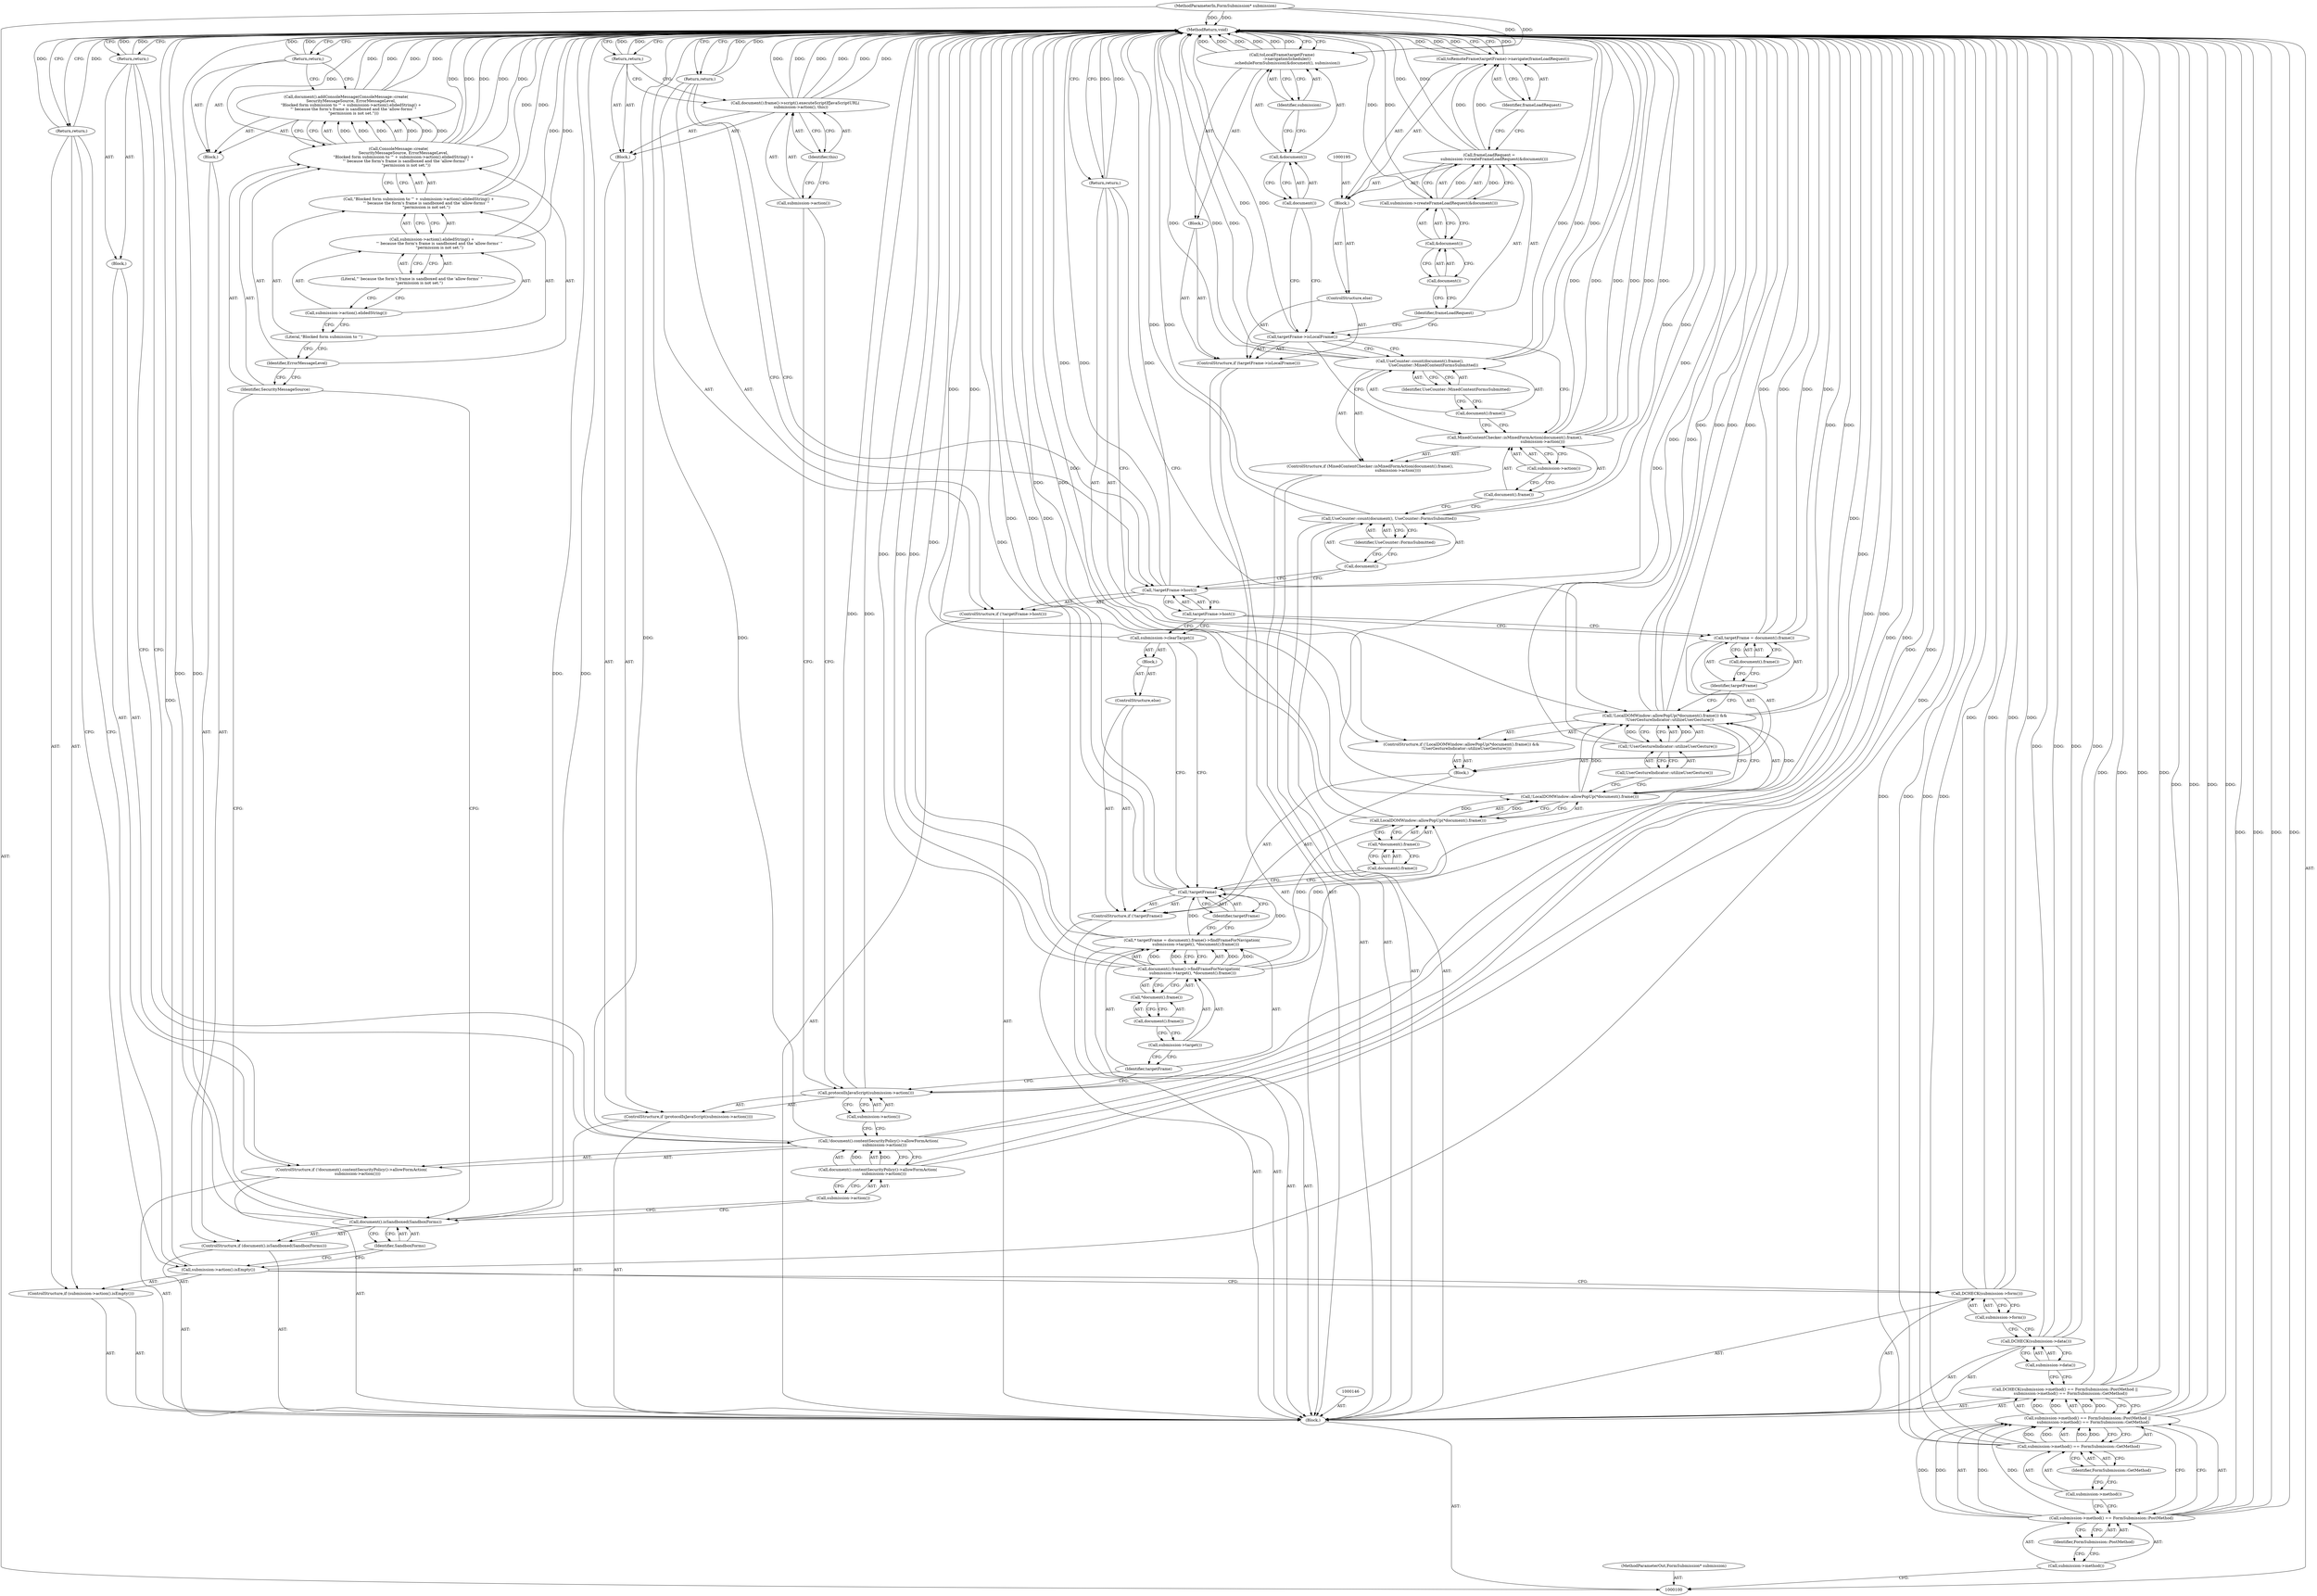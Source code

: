 digraph "0_Chrome_4ac4aff49c4c539bce6d8a0d8800c01324bb6bc0" {
"1000203" [label="(MethodReturn,void)"];
"1000101" [label="(MethodParameterIn,FormSubmission* submission)"];
"1000350" [label="(MethodParameterOut,FormSubmission* submission)"];
"1000102" [label="(Block,)"];
"1000125" [label="(Identifier,ErrorMessageLevel)"];
"1000124" [label="(Identifier,SecurityMessageSource)"];
"1000128" [label="(Call,submission->action().elidedString() +\n            \"' because the form's frame is sandboxed and the 'allow-forms' \"\n            \"permission is not set.\")"];
"1000129" [label="(Call,submission->action().elidedString())"];
"1000126" [label="(Call,\"Blocked form submission to '\" + submission->action().elidedString() +\n            \"' because the form's frame is sandboxed and the 'allow-forms' \"\n            \"permission is not set.\")"];
"1000127" [label="(Literal,\"Blocked form submission to '\")"];
"1000130" [label="(Literal,\"' because the form's frame is sandboxed and the 'allow-forms' \"\n            \"permission is not set.\")"];
"1000131" [label="(Return,return;)"];
"1000132" [label="(ControlStructure,if (!document().contentSecurityPolicy()->allowFormAction(\n          submission->action())))"];
"1000133" [label="(Call,!document().contentSecurityPolicy()->allowFormAction(\n          submission->action()))"];
"1000134" [label="(Call,document().contentSecurityPolicy()->allowFormAction(\n          submission->action()))"];
"1000135" [label="(Call,submission->action())"];
"1000136" [label="(Block,)"];
"1000137" [label="(Return,return;)"];
"1000103" [label="(Call,DCHECK(submission->method() == FormSubmission::PostMethod ||\n         submission->method() == FormSubmission::GetMethod))"];
"1000107" [label="(Identifier,FormSubmission::PostMethod)"];
"1000104" [label="(Call,submission->method() == FormSubmission::PostMethod ||\n         submission->method() == FormSubmission::GetMethod)"];
"1000105" [label="(Call,submission->method() == FormSubmission::PostMethod)"];
"1000106" [label="(Call,submission->method())"];
"1000140" [label="(Call,submission->action())"];
"1000138" [label="(ControlStructure,if (protocolIsJavaScript(submission->action())))"];
"1000141" [label="(Block,)"];
"1000139" [label="(Call,protocolIsJavaScript(submission->action()))"];
"1000142" [label="(Call,document().frame()->script().executeScriptIfJavaScriptURL(\n         submission->action(), this))"];
"1000144" [label="(Identifier,this)"];
"1000143" [label="(Call,submission->action())"];
"1000145" [label="(Return,return;)"];
"1000149" [label="(Call,document().frame()->findFrameForNavigation(\n      submission->target(), *document().frame()))"];
"1000147" [label="(Call,* targetFrame = document().frame()->findFrameForNavigation(\n      submission->target(), *document().frame()))"];
"1000148" [label="(Identifier,targetFrame)"];
"1000151" [label="(Call,*document().frame())"];
"1000152" [label="(Call,document().frame())"];
"1000150" [label="(Call,submission->target())"];
"1000110" [label="(Identifier,FormSubmission::GetMethod)"];
"1000108" [label="(Call,submission->method() == FormSubmission::GetMethod)"];
"1000109" [label="(Call,submission->method())"];
"1000153" [label="(ControlStructure,if (!targetFrame))"];
"1000156" [label="(Block,)"];
"1000154" [label="(Call,!targetFrame)"];
"1000155" [label="(Identifier,targetFrame)"];
"1000161" [label="(Call,*document().frame())"];
"1000162" [label="(Call,document().frame())"];
"1000157" [label="(ControlStructure,if (!LocalDOMWindow::allowPopUp(*document().frame()) &&\n        !UserGestureIndicator::utilizeUserGesture()))"];
"1000158" [label="(Call,!LocalDOMWindow::allowPopUp(*document().frame()) &&\n        !UserGestureIndicator::utilizeUserGesture())"];
"1000159" [label="(Call,!LocalDOMWindow::allowPopUp(*document().frame()))"];
"1000160" [label="(Call,LocalDOMWindow::allowPopUp(*document().frame()))"];
"1000163" [label="(Call,!UserGestureIndicator::utilizeUserGesture())"];
"1000164" [label="(Call,UserGestureIndicator::utilizeUserGesture())"];
"1000165" [label="(Return,return;)"];
"1000168" [label="(Call,document().frame())"];
"1000166" [label="(Call,targetFrame = document().frame())"];
"1000167" [label="(Identifier,targetFrame)"];
"1000169" [label="(ControlStructure,else)"];
"1000170" [label="(Block,)"];
"1000171" [label="(Call,submission->clearTarget())"];
"1000172" [label="(ControlStructure,if (!targetFrame->host()))"];
"1000173" [label="(Call,!targetFrame->host())"];
"1000174" [label="(Call,targetFrame->host())"];
"1000175" [label="(Return,return;)"];
"1000111" [label="(Call,DCHECK(submission->data()))"];
"1000112" [label="(Call,submission->data())"];
"1000176" [label="(Call,UseCounter::count(document(), UseCounter::FormsSubmitted))"];
"1000177" [label="(Call,document())"];
"1000178" [label="(Identifier,UseCounter::FormsSubmitted)"];
"1000179" [label="(ControlStructure,if (MixedContentChecker::isMixedFormAction(document().frame(),\n                                             submission->action())))"];
"1000181" [label="(Call,document().frame())"];
"1000180" [label="(Call,MixedContentChecker::isMixedFormAction(document().frame(),\n                                             submission->action()))"];
"1000182" [label="(Call,submission->action())"];
"1000184" [label="(Call,document().frame())"];
"1000183" [label="(Call,UseCounter::count(document().frame(),\n                      UseCounter::MixedContentFormsSubmitted))"];
"1000185" [label="(Identifier,UseCounter::MixedContentFormsSubmitted)"];
"1000186" [label="(ControlStructure,if (targetFrame->isLocalFrame()))"];
"1000188" [label="(Block,)"];
"1000187" [label="(Call,targetFrame->isLocalFrame())"];
"1000189" [label="(Call,toLocalFrame(targetFrame)\n        ->navigationScheduler()\n        .scheduleFormSubmission(&document(), submission))"];
"1000113" [label="(Call,DCHECK(submission->form()))"];
"1000114" [label="(Call,submission->form())"];
"1000190" [label="(Call,&document())"];
"1000191" [label="(Call,document())"];
"1000192" [label="(Identifier,submission)"];
"1000193" [label="(ControlStructure,else)"];
"1000196" [label="(Call,frameLoadRequest =\n        submission->createFrameLoadRequest(&document()))"];
"1000197" [label="(Identifier,frameLoadRequest)"];
"1000194" [label="(Block,)"];
"1000199" [label="(Call,&document())"];
"1000200" [label="(Call,document())"];
"1000198" [label="(Call,submission->createFrameLoadRequest(&document()))"];
"1000201" [label="(Call,toRemoteFrame(targetFrame)->navigate(frameLoadRequest))"];
"1000202" [label="(Identifier,frameLoadRequest)"];
"1000115" [label="(ControlStructure,if (submission->action().isEmpty()))"];
"1000116" [label="(Call,submission->action().isEmpty())"];
"1000117" [label="(Return,return;)"];
"1000118" [label="(ControlStructure,if (document().isSandboxed(SandboxForms)))"];
"1000120" [label="(Identifier,SandboxForms)"];
"1000121" [label="(Block,)"];
"1000119" [label="(Call,document().isSandboxed(SandboxForms))"];
"1000123" [label="(Call,ConsoleMessage::create(\n        SecurityMessageSource, ErrorMessageLevel,\n        \"Blocked form submission to '\" + submission->action().elidedString() +\n            \"' because the form's frame is sandboxed and the 'allow-forms' \"\n            \"permission is not set.\"))"];
"1000122" [label="(Call,document().addConsoleMessage(ConsoleMessage::create(\n        SecurityMessageSource, ErrorMessageLevel,\n        \"Blocked form submission to '\" + submission->action().elidedString() +\n            \"' because the form's frame is sandboxed and the 'allow-forms' \"\n            \"permission is not set.\")))"];
"1000203" -> "1000100"  [label="AST: "];
"1000203" -> "1000117"  [label="CFG: "];
"1000203" -> "1000131"  [label="CFG: "];
"1000203" -> "1000137"  [label="CFG: "];
"1000203" -> "1000145"  [label="CFG: "];
"1000203" -> "1000165"  [label="CFG: "];
"1000203" -> "1000175"  [label="CFG: "];
"1000203" -> "1000189"  [label="CFG: "];
"1000203" -> "1000201"  [label="CFG: "];
"1000145" -> "1000203"  [label="DDG: "];
"1000165" -> "1000203"  [label="DDG: "];
"1000137" -> "1000203"  [label="DDG: "];
"1000131" -> "1000203"  [label="DDG: "];
"1000175" -> "1000203"  [label="DDG: "];
"1000104" -> "1000203"  [label="DDG: "];
"1000104" -> "1000203"  [label="DDG: "];
"1000183" -> "1000203"  [label="DDG: "];
"1000183" -> "1000203"  [label="DDG: "];
"1000183" -> "1000203"  [label="DDG: "];
"1000189" -> "1000203"  [label="DDG: "];
"1000189" -> "1000203"  [label="DDG: "];
"1000189" -> "1000203"  [label="DDG: "];
"1000103" -> "1000203"  [label="DDG: "];
"1000103" -> "1000203"  [label="DDG: "];
"1000180" -> "1000203"  [label="DDG: "];
"1000180" -> "1000203"  [label="DDG: "];
"1000180" -> "1000203"  [label="DDG: "];
"1000154" -> "1000203"  [label="DDG: "];
"1000154" -> "1000203"  [label="DDG: "];
"1000198" -> "1000203"  [label="DDG: "];
"1000149" -> "1000203"  [label="DDG: "];
"1000149" -> "1000203"  [label="DDG: "];
"1000126" -> "1000203"  [label="DDG: "];
"1000119" -> "1000203"  [label="DDG: "];
"1000119" -> "1000203"  [label="DDG: "];
"1000176" -> "1000203"  [label="DDG: "];
"1000176" -> "1000203"  [label="DDG: "];
"1000158" -> "1000203"  [label="DDG: "];
"1000158" -> "1000203"  [label="DDG: "];
"1000158" -> "1000203"  [label="DDG: "];
"1000166" -> "1000203"  [label="DDG: "];
"1000166" -> "1000203"  [label="DDG: "];
"1000163" -> "1000203"  [label="DDG: "];
"1000123" -> "1000203"  [label="DDG: "];
"1000123" -> "1000203"  [label="DDG: "];
"1000123" -> "1000203"  [label="DDG: "];
"1000187" -> "1000203"  [label="DDG: "];
"1000142" -> "1000203"  [label="DDG: "];
"1000142" -> "1000203"  [label="DDG: "];
"1000142" -> "1000203"  [label="DDG: "];
"1000201" -> "1000203"  [label="DDG: "];
"1000201" -> "1000203"  [label="DDG: "];
"1000105" -> "1000203"  [label="DDG: "];
"1000105" -> "1000203"  [label="DDG: "];
"1000113" -> "1000203"  [label="DDG: "];
"1000113" -> "1000203"  [label="DDG: "];
"1000159" -> "1000203"  [label="DDG: "];
"1000122" -> "1000203"  [label="DDG: "];
"1000122" -> "1000203"  [label="DDG: "];
"1000139" -> "1000203"  [label="DDG: "];
"1000139" -> "1000203"  [label="DDG: "];
"1000128" -> "1000203"  [label="DDG: "];
"1000133" -> "1000203"  [label="DDG: "];
"1000133" -> "1000203"  [label="DDG: "];
"1000147" -> "1000203"  [label="DDG: "];
"1000111" -> "1000203"  [label="DDG: "];
"1000111" -> "1000203"  [label="DDG: "];
"1000134" -> "1000203"  [label="DDG: "];
"1000101" -> "1000203"  [label="DDG: "];
"1000108" -> "1000203"  [label="DDG: "];
"1000108" -> "1000203"  [label="DDG: "];
"1000173" -> "1000203"  [label="DDG: "];
"1000173" -> "1000203"  [label="DDG: "];
"1000171" -> "1000203"  [label="DDG: "];
"1000116" -> "1000203"  [label="DDG: "];
"1000160" -> "1000203"  [label="DDG: "];
"1000196" -> "1000203"  [label="DDG: "];
"1000117" -> "1000203"  [label="DDG: "];
"1000101" -> "1000100"  [label="AST: "];
"1000101" -> "1000203"  [label="DDG: "];
"1000101" -> "1000189"  [label="DDG: "];
"1000350" -> "1000100"  [label="AST: "];
"1000102" -> "1000100"  [label="AST: "];
"1000103" -> "1000102"  [label="AST: "];
"1000111" -> "1000102"  [label="AST: "];
"1000113" -> "1000102"  [label="AST: "];
"1000115" -> "1000102"  [label="AST: "];
"1000118" -> "1000102"  [label="AST: "];
"1000132" -> "1000102"  [label="AST: "];
"1000138" -> "1000102"  [label="AST: "];
"1000146" -> "1000102"  [label="AST: "];
"1000147" -> "1000102"  [label="AST: "];
"1000153" -> "1000102"  [label="AST: "];
"1000172" -> "1000102"  [label="AST: "];
"1000176" -> "1000102"  [label="AST: "];
"1000179" -> "1000102"  [label="AST: "];
"1000186" -> "1000102"  [label="AST: "];
"1000125" -> "1000123"  [label="AST: "];
"1000125" -> "1000124"  [label="CFG: "];
"1000127" -> "1000125"  [label="CFG: "];
"1000124" -> "1000123"  [label="AST: "];
"1000124" -> "1000119"  [label="CFG: "];
"1000125" -> "1000124"  [label="CFG: "];
"1000128" -> "1000126"  [label="AST: "];
"1000128" -> "1000130"  [label="CFG: "];
"1000129" -> "1000128"  [label="AST: "];
"1000130" -> "1000128"  [label="AST: "];
"1000126" -> "1000128"  [label="CFG: "];
"1000128" -> "1000203"  [label="DDG: "];
"1000129" -> "1000128"  [label="AST: "];
"1000129" -> "1000127"  [label="CFG: "];
"1000130" -> "1000129"  [label="CFG: "];
"1000126" -> "1000123"  [label="AST: "];
"1000126" -> "1000128"  [label="CFG: "];
"1000127" -> "1000126"  [label="AST: "];
"1000128" -> "1000126"  [label="AST: "];
"1000123" -> "1000126"  [label="CFG: "];
"1000126" -> "1000203"  [label="DDG: "];
"1000127" -> "1000126"  [label="AST: "];
"1000127" -> "1000125"  [label="CFG: "];
"1000129" -> "1000127"  [label="CFG: "];
"1000130" -> "1000128"  [label="AST: "];
"1000130" -> "1000129"  [label="CFG: "];
"1000128" -> "1000130"  [label="CFG: "];
"1000131" -> "1000121"  [label="AST: "];
"1000131" -> "1000122"  [label="CFG: "];
"1000203" -> "1000131"  [label="CFG: "];
"1000131" -> "1000203"  [label="DDG: "];
"1000132" -> "1000102"  [label="AST: "];
"1000133" -> "1000132"  [label="AST: "];
"1000136" -> "1000132"  [label="AST: "];
"1000133" -> "1000132"  [label="AST: "];
"1000133" -> "1000134"  [label="CFG: "];
"1000134" -> "1000133"  [label="AST: "];
"1000137" -> "1000133"  [label="CFG: "];
"1000140" -> "1000133"  [label="CFG: "];
"1000133" -> "1000203"  [label="DDG: "];
"1000133" -> "1000203"  [label="DDG: "];
"1000134" -> "1000133"  [label="DDG: "];
"1000134" -> "1000133"  [label="AST: "];
"1000134" -> "1000135"  [label="CFG: "];
"1000135" -> "1000134"  [label="AST: "];
"1000133" -> "1000134"  [label="CFG: "];
"1000134" -> "1000203"  [label="DDG: "];
"1000134" -> "1000133"  [label="DDG: "];
"1000135" -> "1000134"  [label="AST: "];
"1000135" -> "1000119"  [label="CFG: "];
"1000134" -> "1000135"  [label="CFG: "];
"1000136" -> "1000132"  [label="AST: "];
"1000137" -> "1000136"  [label="AST: "];
"1000137" -> "1000136"  [label="AST: "];
"1000137" -> "1000133"  [label="CFG: "];
"1000203" -> "1000137"  [label="CFG: "];
"1000137" -> "1000203"  [label="DDG: "];
"1000103" -> "1000102"  [label="AST: "];
"1000103" -> "1000104"  [label="CFG: "];
"1000104" -> "1000103"  [label="AST: "];
"1000112" -> "1000103"  [label="CFG: "];
"1000103" -> "1000203"  [label="DDG: "];
"1000103" -> "1000203"  [label="DDG: "];
"1000104" -> "1000103"  [label="DDG: "];
"1000104" -> "1000103"  [label="DDG: "];
"1000107" -> "1000105"  [label="AST: "];
"1000107" -> "1000106"  [label="CFG: "];
"1000105" -> "1000107"  [label="CFG: "];
"1000104" -> "1000103"  [label="AST: "];
"1000104" -> "1000105"  [label="CFG: "];
"1000104" -> "1000108"  [label="CFG: "];
"1000105" -> "1000104"  [label="AST: "];
"1000108" -> "1000104"  [label="AST: "];
"1000103" -> "1000104"  [label="CFG: "];
"1000104" -> "1000203"  [label="DDG: "];
"1000104" -> "1000203"  [label="DDG: "];
"1000104" -> "1000103"  [label="DDG: "];
"1000104" -> "1000103"  [label="DDG: "];
"1000105" -> "1000104"  [label="DDG: "];
"1000105" -> "1000104"  [label="DDG: "];
"1000108" -> "1000104"  [label="DDG: "];
"1000108" -> "1000104"  [label="DDG: "];
"1000105" -> "1000104"  [label="AST: "];
"1000105" -> "1000107"  [label="CFG: "];
"1000106" -> "1000105"  [label="AST: "];
"1000107" -> "1000105"  [label="AST: "];
"1000109" -> "1000105"  [label="CFG: "];
"1000104" -> "1000105"  [label="CFG: "];
"1000105" -> "1000203"  [label="DDG: "];
"1000105" -> "1000203"  [label="DDG: "];
"1000105" -> "1000104"  [label="DDG: "];
"1000105" -> "1000104"  [label="DDG: "];
"1000106" -> "1000105"  [label="AST: "];
"1000106" -> "1000100"  [label="CFG: "];
"1000107" -> "1000106"  [label="CFG: "];
"1000140" -> "1000139"  [label="AST: "];
"1000140" -> "1000133"  [label="CFG: "];
"1000139" -> "1000140"  [label="CFG: "];
"1000138" -> "1000102"  [label="AST: "];
"1000139" -> "1000138"  [label="AST: "];
"1000141" -> "1000138"  [label="AST: "];
"1000141" -> "1000138"  [label="AST: "];
"1000142" -> "1000141"  [label="AST: "];
"1000145" -> "1000141"  [label="AST: "];
"1000139" -> "1000138"  [label="AST: "];
"1000139" -> "1000140"  [label="CFG: "];
"1000140" -> "1000139"  [label="AST: "];
"1000143" -> "1000139"  [label="CFG: "];
"1000148" -> "1000139"  [label="CFG: "];
"1000139" -> "1000203"  [label="DDG: "];
"1000139" -> "1000203"  [label="DDG: "];
"1000142" -> "1000141"  [label="AST: "];
"1000142" -> "1000144"  [label="CFG: "];
"1000143" -> "1000142"  [label="AST: "];
"1000144" -> "1000142"  [label="AST: "];
"1000145" -> "1000142"  [label="CFG: "];
"1000142" -> "1000203"  [label="DDG: "];
"1000142" -> "1000203"  [label="DDG: "];
"1000142" -> "1000203"  [label="DDG: "];
"1000144" -> "1000142"  [label="AST: "];
"1000144" -> "1000143"  [label="CFG: "];
"1000142" -> "1000144"  [label="CFG: "];
"1000143" -> "1000142"  [label="AST: "];
"1000143" -> "1000139"  [label="CFG: "];
"1000144" -> "1000143"  [label="CFG: "];
"1000145" -> "1000141"  [label="AST: "];
"1000145" -> "1000142"  [label="CFG: "];
"1000203" -> "1000145"  [label="CFG: "];
"1000145" -> "1000203"  [label="DDG: "];
"1000149" -> "1000147"  [label="AST: "];
"1000149" -> "1000151"  [label="CFG: "];
"1000150" -> "1000149"  [label="AST: "];
"1000151" -> "1000149"  [label="AST: "];
"1000147" -> "1000149"  [label="CFG: "];
"1000149" -> "1000203"  [label="DDG: "];
"1000149" -> "1000203"  [label="DDG: "];
"1000149" -> "1000147"  [label="DDG: "];
"1000149" -> "1000147"  [label="DDG: "];
"1000149" -> "1000160"  [label="DDG: "];
"1000147" -> "1000102"  [label="AST: "];
"1000147" -> "1000149"  [label="CFG: "];
"1000148" -> "1000147"  [label="AST: "];
"1000149" -> "1000147"  [label="AST: "];
"1000155" -> "1000147"  [label="CFG: "];
"1000147" -> "1000203"  [label="DDG: "];
"1000149" -> "1000147"  [label="DDG: "];
"1000149" -> "1000147"  [label="DDG: "];
"1000147" -> "1000154"  [label="DDG: "];
"1000148" -> "1000147"  [label="AST: "];
"1000148" -> "1000139"  [label="CFG: "];
"1000150" -> "1000148"  [label="CFG: "];
"1000151" -> "1000149"  [label="AST: "];
"1000151" -> "1000152"  [label="CFG: "];
"1000152" -> "1000151"  [label="AST: "];
"1000149" -> "1000151"  [label="CFG: "];
"1000152" -> "1000151"  [label="AST: "];
"1000152" -> "1000150"  [label="CFG: "];
"1000151" -> "1000152"  [label="CFG: "];
"1000150" -> "1000149"  [label="AST: "];
"1000150" -> "1000148"  [label="CFG: "];
"1000152" -> "1000150"  [label="CFG: "];
"1000110" -> "1000108"  [label="AST: "];
"1000110" -> "1000109"  [label="CFG: "];
"1000108" -> "1000110"  [label="CFG: "];
"1000108" -> "1000104"  [label="AST: "];
"1000108" -> "1000110"  [label="CFG: "];
"1000109" -> "1000108"  [label="AST: "];
"1000110" -> "1000108"  [label="AST: "];
"1000104" -> "1000108"  [label="CFG: "];
"1000108" -> "1000203"  [label="DDG: "];
"1000108" -> "1000203"  [label="DDG: "];
"1000108" -> "1000104"  [label="DDG: "];
"1000108" -> "1000104"  [label="DDG: "];
"1000109" -> "1000108"  [label="AST: "];
"1000109" -> "1000105"  [label="CFG: "];
"1000110" -> "1000109"  [label="CFG: "];
"1000153" -> "1000102"  [label="AST: "];
"1000154" -> "1000153"  [label="AST: "];
"1000156" -> "1000153"  [label="AST: "];
"1000169" -> "1000153"  [label="AST: "];
"1000156" -> "1000153"  [label="AST: "];
"1000157" -> "1000156"  [label="AST: "];
"1000166" -> "1000156"  [label="AST: "];
"1000154" -> "1000153"  [label="AST: "];
"1000154" -> "1000155"  [label="CFG: "];
"1000155" -> "1000154"  [label="AST: "];
"1000162" -> "1000154"  [label="CFG: "];
"1000171" -> "1000154"  [label="CFG: "];
"1000154" -> "1000203"  [label="DDG: "];
"1000154" -> "1000203"  [label="DDG: "];
"1000147" -> "1000154"  [label="DDG: "];
"1000155" -> "1000154"  [label="AST: "];
"1000155" -> "1000147"  [label="CFG: "];
"1000154" -> "1000155"  [label="CFG: "];
"1000161" -> "1000160"  [label="AST: "];
"1000161" -> "1000162"  [label="CFG: "];
"1000162" -> "1000161"  [label="AST: "];
"1000160" -> "1000161"  [label="CFG: "];
"1000162" -> "1000161"  [label="AST: "];
"1000162" -> "1000154"  [label="CFG: "];
"1000161" -> "1000162"  [label="CFG: "];
"1000157" -> "1000156"  [label="AST: "];
"1000158" -> "1000157"  [label="AST: "];
"1000165" -> "1000157"  [label="AST: "];
"1000158" -> "1000157"  [label="AST: "];
"1000158" -> "1000159"  [label="CFG: "];
"1000158" -> "1000163"  [label="CFG: "];
"1000159" -> "1000158"  [label="AST: "];
"1000163" -> "1000158"  [label="AST: "];
"1000165" -> "1000158"  [label="CFG: "];
"1000167" -> "1000158"  [label="CFG: "];
"1000158" -> "1000203"  [label="DDG: "];
"1000158" -> "1000203"  [label="DDG: "];
"1000158" -> "1000203"  [label="DDG: "];
"1000159" -> "1000158"  [label="DDG: "];
"1000163" -> "1000158"  [label="DDG: "];
"1000159" -> "1000158"  [label="AST: "];
"1000159" -> "1000160"  [label="CFG: "];
"1000160" -> "1000159"  [label="AST: "];
"1000164" -> "1000159"  [label="CFG: "];
"1000158" -> "1000159"  [label="CFG: "];
"1000159" -> "1000203"  [label="DDG: "];
"1000159" -> "1000158"  [label="DDG: "];
"1000160" -> "1000159"  [label="DDG: "];
"1000160" -> "1000159"  [label="AST: "];
"1000160" -> "1000161"  [label="CFG: "];
"1000161" -> "1000160"  [label="AST: "];
"1000159" -> "1000160"  [label="CFG: "];
"1000160" -> "1000203"  [label="DDG: "];
"1000160" -> "1000159"  [label="DDG: "];
"1000149" -> "1000160"  [label="DDG: "];
"1000163" -> "1000158"  [label="AST: "];
"1000163" -> "1000164"  [label="CFG: "];
"1000164" -> "1000163"  [label="AST: "];
"1000158" -> "1000163"  [label="CFG: "];
"1000163" -> "1000203"  [label="DDG: "];
"1000163" -> "1000158"  [label="DDG: "];
"1000164" -> "1000163"  [label="AST: "];
"1000164" -> "1000159"  [label="CFG: "];
"1000163" -> "1000164"  [label="CFG: "];
"1000165" -> "1000157"  [label="AST: "];
"1000165" -> "1000158"  [label="CFG: "];
"1000203" -> "1000165"  [label="CFG: "];
"1000165" -> "1000203"  [label="DDG: "];
"1000168" -> "1000166"  [label="AST: "];
"1000168" -> "1000167"  [label="CFG: "];
"1000166" -> "1000168"  [label="CFG: "];
"1000166" -> "1000156"  [label="AST: "];
"1000166" -> "1000168"  [label="CFG: "];
"1000167" -> "1000166"  [label="AST: "];
"1000168" -> "1000166"  [label="AST: "];
"1000174" -> "1000166"  [label="CFG: "];
"1000166" -> "1000203"  [label="DDG: "];
"1000166" -> "1000203"  [label="DDG: "];
"1000167" -> "1000166"  [label="AST: "];
"1000167" -> "1000158"  [label="CFG: "];
"1000168" -> "1000167"  [label="CFG: "];
"1000169" -> "1000153"  [label="AST: "];
"1000170" -> "1000169"  [label="AST: "];
"1000170" -> "1000169"  [label="AST: "];
"1000171" -> "1000170"  [label="AST: "];
"1000171" -> "1000170"  [label="AST: "];
"1000171" -> "1000154"  [label="CFG: "];
"1000174" -> "1000171"  [label="CFG: "];
"1000171" -> "1000203"  [label="DDG: "];
"1000172" -> "1000102"  [label="AST: "];
"1000173" -> "1000172"  [label="AST: "];
"1000175" -> "1000172"  [label="AST: "];
"1000173" -> "1000172"  [label="AST: "];
"1000173" -> "1000174"  [label="CFG: "];
"1000174" -> "1000173"  [label="AST: "];
"1000175" -> "1000173"  [label="CFG: "];
"1000177" -> "1000173"  [label="CFG: "];
"1000173" -> "1000203"  [label="DDG: "];
"1000173" -> "1000203"  [label="DDG: "];
"1000174" -> "1000173"  [label="AST: "];
"1000174" -> "1000166"  [label="CFG: "];
"1000174" -> "1000171"  [label="CFG: "];
"1000173" -> "1000174"  [label="CFG: "];
"1000175" -> "1000172"  [label="AST: "];
"1000175" -> "1000173"  [label="CFG: "];
"1000203" -> "1000175"  [label="CFG: "];
"1000175" -> "1000203"  [label="DDG: "];
"1000111" -> "1000102"  [label="AST: "];
"1000111" -> "1000112"  [label="CFG: "];
"1000112" -> "1000111"  [label="AST: "];
"1000114" -> "1000111"  [label="CFG: "];
"1000111" -> "1000203"  [label="DDG: "];
"1000111" -> "1000203"  [label="DDG: "];
"1000112" -> "1000111"  [label="AST: "];
"1000112" -> "1000103"  [label="CFG: "];
"1000111" -> "1000112"  [label="CFG: "];
"1000176" -> "1000102"  [label="AST: "];
"1000176" -> "1000178"  [label="CFG: "];
"1000177" -> "1000176"  [label="AST: "];
"1000178" -> "1000176"  [label="AST: "];
"1000181" -> "1000176"  [label="CFG: "];
"1000176" -> "1000203"  [label="DDG: "];
"1000176" -> "1000203"  [label="DDG: "];
"1000177" -> "1000176"  [label="AST: "];
"1000177" -> "1000173"  [label="CFG: "];
"1000178" -> "1000177"  [label="CFG: "];
"1000178" -> "1000176"  [label="AST: "];
"1000178" -> "1000177"  [label="CFG: "];
"1000176" -> "1000178"  [label="CFG: "];
"1000179" -> "1000102"  [label="AST: "];
"1000180" -> "1000179"  [label="AST: "];
"1000183" -> "1000179"  [label="AST: "];
"1000181" -> "1000180"  [label="AST: "];
"1000181" -> "1000176"  [label="CFG: "];
"1000182" -> "1000181"  [label="CFG: "];
"1000180" -> "1000179"  [label="AST: "];
"1000180" -> "1000182"  [label="CFG: "];
"1000181" -> "1000180"  [label="AST: "];
"1000182" -> "1000180"  [label="AST: "];
"1000184" -> "1000180"  [label="CFG: "];
"1000187" -> "1000180"  [label="CFG: "];
"1000180" -> "1000203"  [label="DDG: "];
"1000180" -> "1000203"  [label="DDG: "];
"1000180" -> "1000203"  [label="DDG: "];
"1000182" -> "1000180"  [label="AST: "];
"1000182" -> "1000181"  [label="CFG: "];
"1000180" -> "1000182"  [label="CFG: "];
"1000184" -> "1000183"  [label="AST: "];
"1000184" -> "1000180"  [label="CFG: "];
"1000185" -> "1000184"  [label="CFG: "];
"1000183" -> "1000179"  [label="AST: "];
"1000183" -> "1000185"  [label="CFG: "];
"1000184" -> "1000183"  [label="AST: "];
"1000185" -> "1000183"  [label="AST: "];
"1000187" -> "1000183"  [label="CFG: "];
"1000183" -> "1000203"  [label="DDG: "];
"1000183" -> "1000203"  [label="DDG: "];
"1000183" -> "1000203"  [label="DDG: "];
"1000185" -> "1000183"  [label="AST: "];
"1000185" -> "1000184"  [label="CFG: "];
"1000183" -> "1000185"  [label="CFG: "];
"1000186" -> "1000102"  [label="AST: "];
"1000187" -> "1000186"  [label="AST: "];
"1000188" -> "1000186"  [label="AST: "];
"1000193" -> "1000186"  [label="AST: "];
"1000188" -> "1000186"  [label="AST: "];
"1000189" -> "1000188"  [label="AST: "];
"1000187" -> "1000186"  [label="AST: "];
"1000187" -> "1000183"  [label="CFG: "];
"1000187" -> "1000180"  [label="CFG: "];
"1000191" -> "1000187"  [label="CFG: "];
"1000197" -> "1000187"  [label="CFG: "];
"1000187" -> "1000203"  [label="DDG: "];
"1000189" -> "1000188"  [label="AST: "];
"1000189" -> "1000192"  [label="CFG: "];
"1000190" -> "1000189"  [label="AST: "];
"1000192" -> "1000189"  [label="AST: "];
"1000203" -> "1000189"  [label="CFG: "];
"1000189" -> "1000203"  [label="DDG: "];
"1000189" -> "1000203"  [label="DDG: "];
"1000189" -> "1000203"  [label="DDG: "];
"1000101" -> "1000189"  [label="DDG: "];
"1000113" -> "1000102"  [label="AST: "];
"1000113" -> "1000114"  [label="CFG: "];
"1000114" -> "1000113"  [label="AST: "];
"1000116" -> "1000113"  [label="CFG: "];
"1000113" -> "1000203"  [label="DDG: "];
"1000113" -> "1000203"  [label="DDG: "];
"1000114" -> "1000113"  [label="AST: "];
"1000114" -> "1000111"  [label="CFG: "];
"1000113" -> "1000114"  [label="CFG: "];
"1000190" -> "1000189"  [label="AST: "];
"1000190" -> "1000191"  [label="CFG: "];
"1000191" -> "1000190"  [label="AST: "];
"1000192" -> "1000190"  [label="CFG: "];
"1000191" -> "1000190"  [label="AST: "];
"1000191" -> "1000187"  [label="CFG: "];
"1000190" -> "1000191"  [label="CFG: "];
"1000192" -> "1000189"  [label="AST: "];
"1000192" -> "1000190"  [label="CFG: "];
"1000189" -> "1000192"  [label="CFG: "];
"1000193" -> "1000186"  [label="AST: "];
"1000194" -> "1000193"  [label="AST: "];
"1000196" -> "1000194"  [label="AST: "];
"1000196" -> "1000198"  [label="CFG: "];
"1000197" -> "1000196"  [label="AST: "];
"1000198" -> "1000196"  [label="AST: "];
"1000202" -> "1000196"  [label="CFG: "];
"1000196" -> "1000203"  [label="DDG: "];
"1000198" -> "1000196"  [label="DDG: "];
"1000196" -> "1000201"  [label="DDG: "];
"1000197" -> "1000196"  [label="AST: "];
"1000197" -> "1000187"  [label="CFG: "];
"1000200" -> "1000197"  [label="CFG: "];
"1000194" -> "1000193"  [label="AST: "];
"1000195" -> "1000194"  [label="AST: "];
"1000196" -> "1000194"  [label="AST: "];
"1000201" -> "1000194"  [label="AST: "];
"1000199" -> "1000198"  [label="AST: "];
"1000199" -> "1000200"  [label="CFG: "];
"1000200" -> "1000199"  [label="AST: "];
"1000198" -> "1000199"  [label="CFG: "];
"1000200" -> "1000199"  [label="AST: "];
"1000200" -> "1000197"  [label="CFG: "];
"1000199" -> "1000200"  [label="CFG: "];
"1000198" -> "1000196"  [label="AST: "];
"1000198" -> "1000199"  [label="CFG: "];
"1000199" -> "1000198"  [label="AST: "];
"1000196" -> "1000198"  [label="CFG: "];
"1000198" -> "1000203"  [label="DDG: "];
"1000198" -> "1000196"  [label="DDG: "];
"1000201" -> "1000194"  [label="AST: "];
"1000201" -> "1000202"  [label="CFG: "];
"1000202" -> "1000201"  [label="AST: "];
"1000203" -> "1000201"  [label="CFG: "];
"1000201" -> "1000203"  [label="DDG: "];
"1000201" -> "1000203"  [label="DDG: "];
"1000196" -> "1000201"  [label="DDG: "];
"1000202" -> "1000201"  [label="AST: "];
"1000202" -> "1000196"  [label="CFG: "];
"1000201" -> "1000202"  [label="CFG: "];
"1000115" -> "1000102"  [label="AST: "];
"1000116" -> "1000115"  [label="AST: "];
"1000117" -> "1000115"  [label="AST: "];
"1000116" -> "1000115"  [label="AST: "];
"1000116" -> "1000113"  [label="CFG: "];
"1000117" -> "1000116"  [label="CFG: "];
"1000120" -> "1000116"  [label="CFG: "];
"1000116" -> "1000203"  [label="DDG: "];
"1000117" -> "1000115"  [label="AST: "];
"1000117" -> "1000116"  [label="CFG: "];
"1000203" -> "1000117"  [label="CFG: "];
"1000117" -> "1000203"  [label="DDG: "];
"1000118" -> "1000102"  [label="AST: "];
"1000119" -> "1000118"  [label="AST: "];
"1000121" -> "1000118"  [label="AST: "];
"1000120" -> "1000119"  [label="AST: "];
"1000120" -> "1000116"  [label="CFG: "];
"1000119" -> "1000120"  [label="CFG: "];
"1000121" -> "1000118"  [label="AST: "];
"1000122" -> "1000121"  [label="AST: "];
"1000131" -> "1000121"  [label="AST: "];
"1000119" -> "1000118"  [label="AST: "];
"1000119" -> "1000120"  [label="CFG: "];
"1000120" -> "1000119"  [label="AST: "];
"1000124" -> "1000119"  [label="CFG: "];
"1000135" -> "1000119"  [label="CFG: "];
"1000119" -> "1000203"  [label="DDG: "];
"1000119" -> "1000203"  [label="DDG: "];
"1000123" -> "1000122"  [label="AST: "];
"1000123" -> "1000126"  [label="CFG: "];
"1000124" -> "1000123"  [label="AST: "];
"1000125" -> "1000123"  [label="AST: "];
"1000126" -> "1000123"  [label="AST: "];
"1000122" -> "1000123"  [label="CFG: "];
"1000123" -> "1000203"  [label="DDG: "];
"1000123" -> "1000203"  [label="DDG: "];
"1000123" -> "1000203"  [label="DDG: "];
"1000123" -> "1000122"  [label="DDG: "];
"1000123" -> "1000122"  [label="DDG: "];
"1000123" -> "1000122"  [label="DDG: "];
"1000122" -> "1000121"  [label="AST: "];
"1000122" -> "1000123"  [label="CFG: "];
"1000123" -> "1000122"  [label="AST: "];
"1000131" -> "1000122"  [label="CFG: "];
"1000122" -> "1000203"  [label="DDG: "];
"1000122" -> "1000203"  [label="DDG: "];
"1000123" -> "1000122"  [label="DDG: "];
"1000123" -> "1000122"  [label="DDG: "];
"1000123" -> "1000122"  [label="DDG: "];
}
